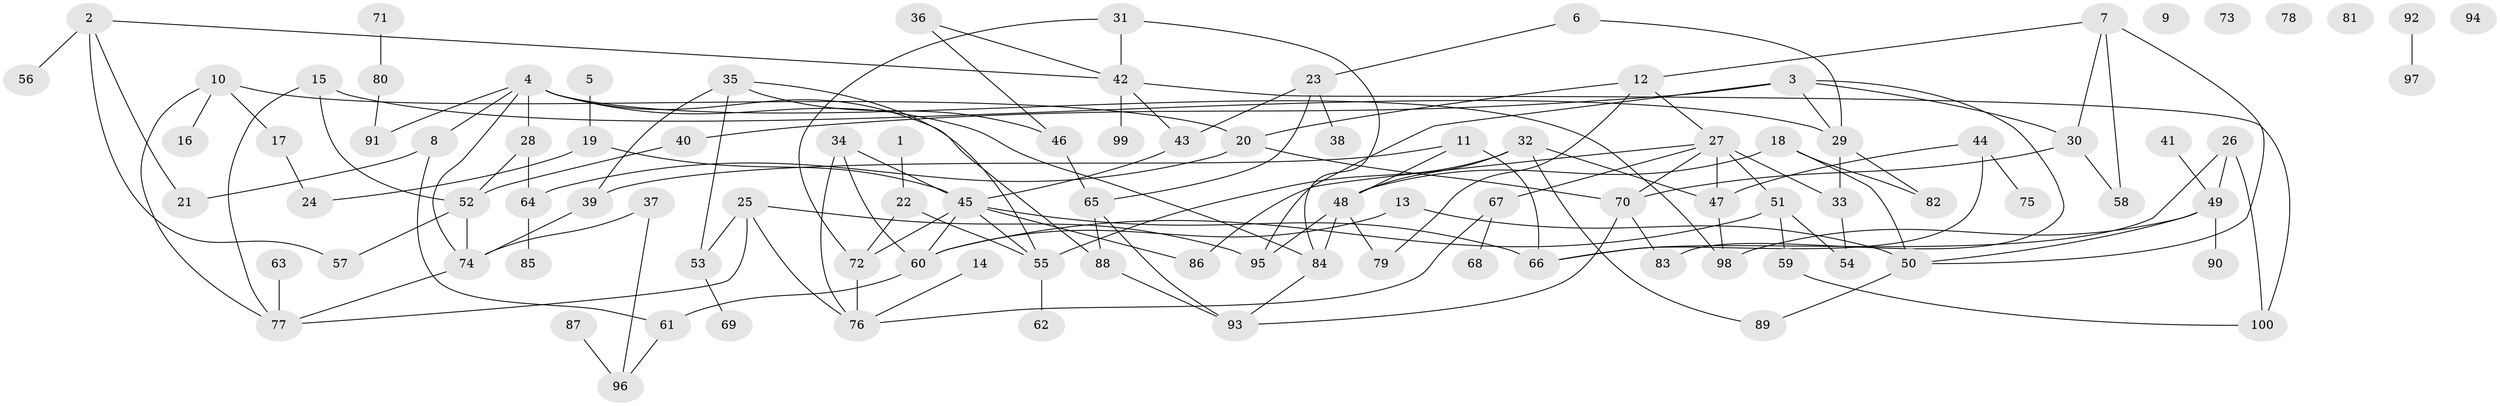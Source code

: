 // coarse degree distribution, {3: 0.20588235294117646, 2: 0.20588235294117646, 5: 0.20588235294117646, 7: 0.058823529411764705, 8: 0.08823529411764706, 4: 0.08823529411764706, 6: 0.08823529411764706, 9: 0.029411764705882353, 1: 0.029411764705882353}
// Generated by graph-tools (version 1.1) at 2025/35/03/04/25 23:35:51]
// undirected, 100 vertices, 143 edges
graph export_dot {
  node [color=gray90,style=filled];
  1;
  2;
  3;
  4;
  5;
  6;
  7;
  8;
  9;
  10;
  11;
  12;
  13;
  14;
  15;
  16;
  17;
  18;
  19;
  20;
  21;
  22;
  23;
  24;
  25;
  26;
  27;
  28;
  29;
  30;
  31;
  32;
  33;
  34;
  35;
  36;
  37;
  38;
  39;
  40;
  41;
  42;
  43;
  44;
  45;
  46;
  47;
  48;
  49;
  50;
  51;
  52;
  53;
  54;
  55;
  56;
  57;
  58;
  59;
  60;
  61;
  62;
  63;
  64;
  65;
  66;
  67;
  68;
  69;
  70;
  71;
  72;
  73;
  74;
  75;
  76;
  77;
  78;
  79;
  80;
  81;
  82;
  83;
  84;
  85;
  86;
  87;
  88;
  89;
  90;
  91;
  92;
  93;
  94;
  95;
  96;
  97;
  98;
  99;
  100;
  1 -- 22;
  2 -- 21;
  2 -- 42;
  2 -- 56;
  2 -- 57;
  3 -- 29;
  3 -- 30;
  3 -- 40;
  3 -- 83;
  3 -- 95;
  4 -- 8;
  4 -- 28;
  4 -- 74;
  4 -- 84;
  4 -- 88;
  4 -- 91;
  4 -- 98;
  5 -- 19;
  6 -- 23;
  6 -- 29;
  7 -- 12;
  7 -- 30;
  7 -- 50;
  7 -- 58;
  8 -- 21;
  8 -- 61;
  10 -- 16;
  10 -- 17;
  10 -- 20;
  10 -- 77;
  11 -- 39;
  11 -- 48;
  11 -- 66;
  12 -- 20;
  12 -- 27;
  12 -- 79;
  13 -- 50;
  13 -- 60;
  14 -- 76;
  15 -- 29;
  15 -- 52;
  15 -- 77;
  17 -- 24;
  18 -- 48;
  18 -- 50;
  18 -- 82;
  19 -- 24;
  19 -- 45;
  20 -- 64;
  20 -- 70;
  22 -- 55;
  22 -- 72;
  23 -- 38;
  23 -- 43;
  23 -- 65;
  25 -- 53;
  25 -- 76;
  25 -- 77;
  25 -- 95;
  26 -- 49;
  26 -- 66;
  26 -- 100;
  27 -- 33;
  27 -- 47;
  27 -- 51;
  27 -- 67;
  27 -- 70;
  27 -- 86;
  28 -- 52;
  28 -- 64;
  29 -- 33;
  29 -- 82;
  30 -- 58;
  30 -- 70;
  31 -- 42;
  31 -- 72;
  31 -- 84;
  32 -- 47;
  32 -- 48;
  32 -- 55;
  32 -- 89;
  33 -- 54;
  34 -- 45;
  34 -- 60;
  34 -- 76;
  35 -- 39;
  35 -- 46;
  35 -- 53;
  35 -- 55;
  36 -- 42;
  36 -- 46;
  37 -- 74;
  37 -- 96;
  39 -- 74;
  40 -- 52;
  41 -- 49;
  42 -- 43;
  42 -- 99;
  42 -- 100;
  43 -- 45;
  44 -- 47;
  44 -- 66;
  44 -- 75;
  45 -- 55;
  45 -- 60;
  45 -- 66;
  45 -- 72;
  45 -- 86;
  46 -- 65;
  47 -- 98;
  48 -- 79;
  48 -- 84;
  48 -- 95;
  49 -- 50;
  49 -- 90;
  49 -- 98;
  50 -- 89;
  51 -- 54;
  51 -- 59;
  51 -- 60;
  52 -- 57;
  52 -- 74;
  53 -- 69;
  55 -- 62;
  59 -- 100;
  60 -- 61;
  61 -- 96;
  63 -- 77;
  64 -- 85;
  65 -- 88;
  65 -- 93;
  67 -- 68;
  67 -- 76;
  70 -- 83;
  70 -- 93;
  71 -- 80;
  72 -- 76;
  74 -- 77;
  80 -- 91;
  84 -- 93;
  87 -- 96;
  88 -- 93;
  92 -- 97;
}
